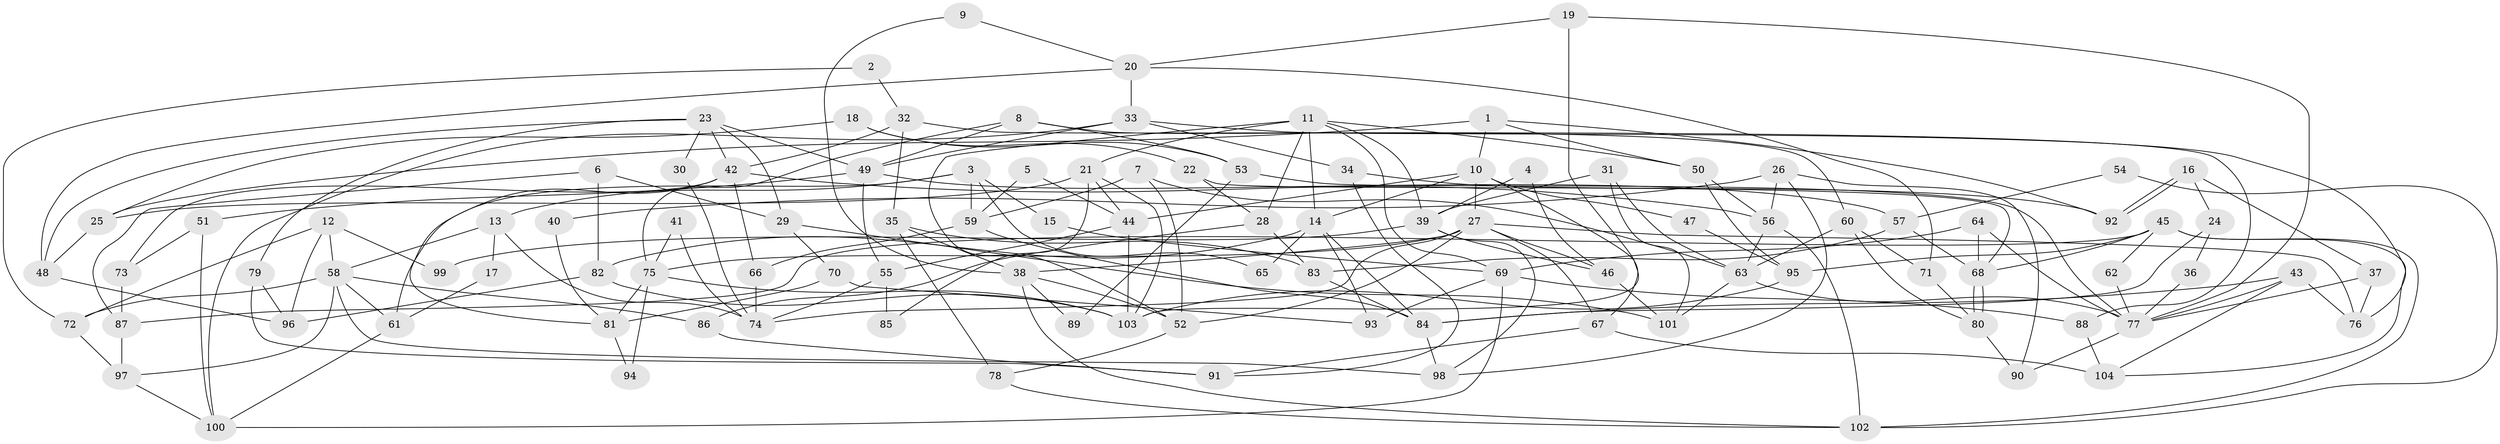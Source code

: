 // coarse degree distribution, {6: 0.23809523809523808, 4: 0.16666666666666666, 8: 0.047619047619047616, 5: 0.23809523809523808, 13: 0.047619047619047616, 7: 0.14285714285714285, 11: 0.023809523809523808, 3: 0.07142857142857142, 2: 0.023809523809523808}
// Generated by graph-tools (version 1.1) at 2025/37/03/04/25 23:37:06]
// undirected, 104 vertices, 208 edges
graph export_dot {
  node [color=gray90,style=filled];
  1;
  2;
  3;
  4;
  5;
  6;
  7;
  8;
  9;
  10;
  11;
  12;
  13;
  14;
  15;
  16;
  17;
  18;
  19;
  20;
  21;
  22;
  23;
  24;
  25;
  26;
  27;
  28;
  29;
  30;
  31;
  32;
  33;
  34;
  35;
  36;
  37;
  38;
  39;
  40;
  41;
  42;
  43;
  44;
  45;
  46;
  47;
  48;
  49;
  50;
  51;
  52;
  53;
  54;
  55;
  56;
  57;
  58;
  59;
  60;
  61;
  62;
  63;
  64;
  65;
  66;
  67;
  68;
  69;
  70;
  71;
  72;
  73;
  74;
  75;
  76;
  77;
  78;
  79;
  80;
  81;
  82;
  83;
  84;
  85;
  86;
  87;
  88;
  89;
  90;
  91;
  92;
  93;
  94;
  95;
  96;
  97;
  98;
  99;
  100;
  101;
  102;
  103;
  104;
  1 -- 10;
  1 -- 50;
  1 -- 25;
  1 -- 92;
  2 -- 32;
  2 -- 72;
  3 -- 61;
  3 -- 59;
  3 -- 13;
  3 -- 15;
  3 -- 65;
  4 -- 46;
  4 -- 39;
  5 -- 59;
  5 -- 44;
  6 -- 82;
  6 -- 87;
  6 -- 29;
  7 -- 52;
  7 -- 63;
  7 -- 59;
  8 -- 75;
  8 -- 49;
  8 -- 53;
  8 -- 60;
  9 -- 38;
  9 -- 20;
  10 -- 67;
  10 -- 14;
  10 -- 27;
  10 -- 44;
  10 -- 47;
  11 -- 21;
  11 -- 52;
  11 -- 14;
  11 -- 28;
  11 -- 39;
  11 -- 50;
  11 -- 69;
  12 -- 58;
  12 -- 96;
  12 -- 72;
  12 -- 99;
  13 -- 58;
  13 -- 17;
  13 -- 74;
  14 -- 84;
  14 -- 65;
  14 -- 82;
  14 -- 93;
  15 -- 69;
  16 -- 92;
  16 -- 92;
  16 -- 37;
  16 -- 24;
  17 -- 61;
  18 -- 25;
  18 -- 53;
  18 -- 22;
  19 -- 20;
  19 -- 77;
  19 -- 103;
  20 -- 33;
  20 -- 71;
  20 -- 48;
  21 -- 103;
  21 -- 25;
  21 -- 44;
  21 -- 85;
  22 -- 28;
  22 -- 68;
  23 -- 42;
  23 -- 49;
  23 -- 29;
  23 -- 30;
  23 -- 48;
  23 -- 79;
  24 -- 84;
  24 -- 36;
  25 -- 48;
  26 -- 56;
  26 -- 90;
  26 -- 40;
  26 -- 98;
  27 -- 67;
  27 -- 38;
  27 -- 46;
  27 -- 52;
  27 -- 74;
  27 -- 75;
  27 -- 76;
  28 -- 83;
  28 -- 86;
  29 -- 70;
  29 -- 101;
  30 -- 74;
  31 -- 63;
  31 -- 101;
  31 -- 39;
  32 -- 88;
  32 -- 35;
  32 -- 42;
  33 -- 34;
  33 -- 49;
  33 -- 76;
  33 -- 100;
  34 -- 92;
  34 -- 91;
  35 -- 38;
  35 -- 78;
  35 -- 83;
  36 -- 77;
  37 -- 76;
  37 -- 77;
  38 -- 102;
  38 -- 52;
  38 -- 89;
  39 -- 46;
  39 -- 98;
  39 -- 99;
  40 -- 81;
  41 -- 75;
  41 -- 74;
  42 -- 81;
  42 -- 56;
  42 -- 66;
  42 -- 73;
  43 -- 76;
  43 -- 84;
  43 -- 77;
  43 -- 104;
  44 -- 55;
  44 -- 103;
  45 -- 95;
  45 -- 68;
  45 -- 62;
  45 -- 87;
  45 -- 102;
  45 -- 104;
  46 -- 101;
  47 -- 95;
  48 -- 96;
  49 -- 57;
  49 -- 55;
  49 -- 51;
  50 -- 56;
  50 -- 95;
  51 -- 100;
  51 -- 73;
  52 -- 78;
  53 -- 77;
  53 -- 89;
  54 -- 102;
  54 -- 57;
  55 -- 74;
  55 -- 85;
  56 -- 63;
  56 -- 102;
  57 -- 68;
  57 -- 83;
  58 -- 97;
  58 -- 98;
  58 -- 61;
  58 -- 72;
  58 -- 86;
  59 -- 66;
  59 -- 84;
  60 -- 63;
  60 -- 71;
  60 -- 80;
  61 -- 100;
  62 -- 77;
  63 -- 77;
  63 -- 101;
  64 -- 69;
  64 -- 68;
  64 -- 77;
  66 -- 74;
  67 -- 91;
  67 -- 104;
  68 -- 80;
  68 -- 80;
  69 -- 100;
  69 -- 88;
  69 -- 93;
  70 -- 93;
  70 -- 81;
  71 -- 80;
  72 -- 97;
  73 -- 87;
  75 -- 103;
  75 -- 81;
  75 -- 94;
  77 -- 90;
  78 -- 102;
  79 -- 96;
  79 -- 91;
  80 -- 90;
  81 -- 94;
  82 -- 103;
  82 -- 96;
  83 -- 84;
  84 -- 98;
  86 -- 91;
  87 -- 97;
  88 -- 104;
  95 -- 103;
  97 -- 100;
}
